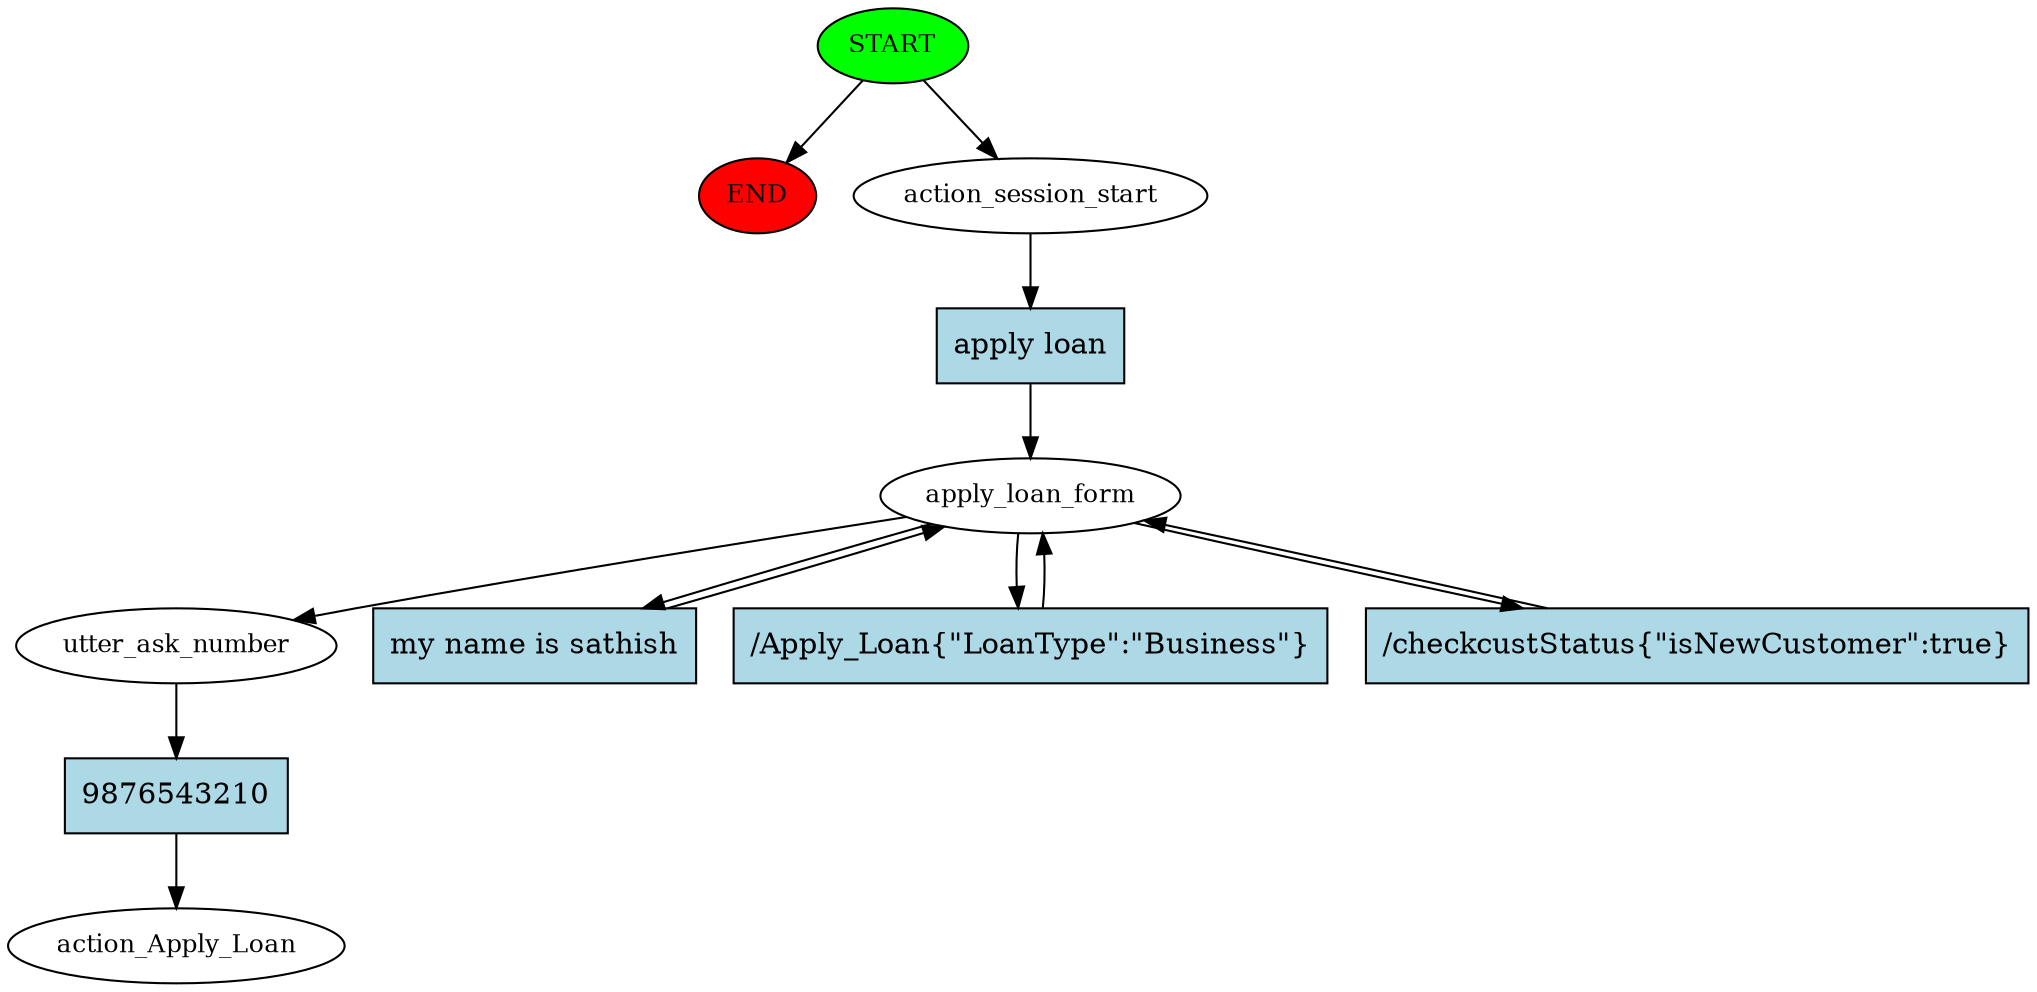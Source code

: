 digraph  {
0 [class="start active", fillcolor=green, fontsize=12, label=START, style=filled];
"-1" [class=end, fillcolor=red, fontsize=12, label=END, style=filled];
1 [class=active, fontsize=12, label=action_session_start];
2 [class=active, fontsize=12, label=apply_loan_form];
6 [class=active, fontsize=12, label=utter_ask_number];
7 [class="dashed active", fontsize=12, label=action_Apply_Loan];
8 [class="intent active", fillcolor=lightblue, label="apply loan", shape=rect, style=filled];
9 [class="intent active", fillcolor=lightblue, label="my name is sathish", shape=rect, style=filled];
10 [class="intent active", fillcolor=lightblue, label="/Apply_Loan{\"LoanType\":\"Business\"}", shape=rect, style=filled];
11 [class="intent active", fillcolor=lightblue, label="/checkcustStatus{\"isNewCustomer\":true}", shape=rect, style=filled];
12 [class="intent active", fillcolor=lightblue, label=9876543210, shape=rect, style=filled];
0 -> "-1"  [class="", key=NONE, label=""];
0 -> 1  [class=active, key=NONE, label=""];
1 -> 8  [class=active, key=0];
2 -> 6  [class=active, key=NONE, label=""];
2 -> 9  [class=active, key=0];
2 -> 10  [class=active, key=0];
2 -> 11  [class=active, key=0];
6 -> 12  [class=active, key=0];
8 -> 2  [class=active, key=0];
9 -> 2  [class=active, key=0];
10 -> 2  [class=active, key=0];
11 -> 2  [class=active, key=0];
12 -> 7  [class=active, key=0];
}
